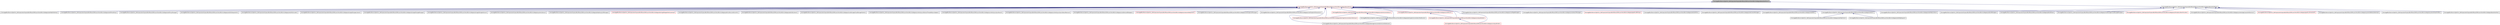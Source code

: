 digraph G
{
  edge [fontname="Helvetica",fontsize="10",labelfontname="Helvetica",labelfontsize="10"];
  node [fontname="Helvetica",fontsize="10",shape=record];
  Node1 [label="/home/gpdbuildserver3/Jenkins_Workspace/workspace/BuildGaia2SDKLauncher/sdk/include/gaia/base/HashFunc.h",height=0.2,width=0.4,color="black", fillcolor="grey75", style="filled" fontcolor="black"];
  Node1 -> Node2 [dir=back,color="midnightblue",fontsize="10",style="solid",fontname="Helvetica"];
  Node2 [label="/home/gpdbuildserver3/Jenkins_Workspace/workspace/BuildGaia2SDKLauncher/sdk/include/gaia/base/HashMap.h",height=0.2,width=0.4,color="black", fillcolor="white", style="filled",URL="$dd/d0b/_hash_map_8h.html"];
  Node2 -> Node3 [dir=back,color="midnightblue",fontsize="10",style="solid",fontname="Helvetica"];
  Node3 [label="/home/gpdbuildserver3/Jenkins_Workspace/workspace/BuildGaia2SDKLauncher/sdk/include/gaia/ads/AdView.h",height=0.2,width=0.4,color="black", fillcolor="white", style="filled",URL="$d1/ddd/_ad_view_8h.html"];
  Node2 -> Node4 [dir=back,color="midnightblue",fontsize="10",style="solid",fontname="Helvetica"];
  Node4 [label="/home/gpdbuildserver3/Jenkins_Workspace/workspace/BuildGaia2SDKLauncher/sdk/include/gaia/base/HashSet.h",height=0.2,width=0.4,color="black", fillcolor="white", style="filled",URL="$d2/dfc/_hash_set_8h.html"];
  Node2 -> Node5 [dir=back,color="midnightblue",fontsize="10",style="solid",fontname="Helvetica"];
  Node5 [label="/home/gpdbuildserver3/Jenkins_Workspace/workspace/BuildGaia2SDKLauncher/sdk/include/gaia/cloudstorage/CloudStorageManager.h",height=0.2,width=0.4,color="black", fillcolor="white", style="filled",URL="$d6/d2c/_cloud_storage_manager_8h.html"];
  Node2 -> Node6 [dir=back,color="midnightblue",fontsize="10",style="solid",fontname="Helvetica"];
  Node6 [label="/home/gpdbuildserver3/Jenkins_Workspace/workspace/BuildGaia2SDKLauncher/sdk/include/gaia/content/ApplicationPreferences.h",height=0.2,width=0.4,color="black", fillcolor="white", style="filled",URL="$dd/dec/_application_preferences_8h.html"];
  Node2 -> Node7 [dir=back,color="midnightblue",fontsize="10",style="solid",fontname="Helvetica"];
  Node7 [label="/home/gpdbuildserver3/Jenkins_Workspace/workspace/BuildGaia2SDKLauncher/sdk/include/gaia/graphics/PorterDuff.h",height=0.2,width=0.4,color="red", fillcolor="white", style="filled",URL="$d1/df6/_porter_duff_8h.html"];
  Node2 -> Node8 [dir=back,color="midnightblue",fontsize="10",style="solid",fontname="Helvetica"];
  Node8 [label="/home/gpdbuildserver3/Jenkins_Workspace/workspace/BuildGaia2SDKLauncher/sdk/include/gaia/system/BatteryStatsImpl.h",height=0.2,width=0.4,color="black", fillcolor="white", style="filled",URL="$de/dd1/_battery_stats_impl_8h.html"];
  Node2 -> Node9 [dir=back,color="midnightblue",fontsize="10",style="solid",fontname="Helvetica"];
  Node9 [label="/home/gpdbuildserver3/Jenkins_Workspace/workspace/BuildGaia2SDKLauncher/sdk/include/gaia/system/PowerProfile.h",height=0.2,width=0.4,color="black", fillcolor="white", style="filled",URL="$df/db5/_power_profile_8h.html"];
  Node2 -> Node10 [dir=back,color="midnightblue",fontsize="10",style="solid",fontname="Helvetica"];
  Node10 [label="/home/gpdbuildserver3/Jenkins_Workspace/workspace/BuildGaia2SDKLauncher/sdk/include/gaia/ui/ISimpleListItemProvider.h",height=0.2,width=0.4,color="red", fillcolor="white", style="filled",URL="$d8/de3/_i_simple_list_item_provider_8h.html"];
  Node2 -> Node11 [dir=back,color="midnightblue",fontsize="10",style="solid",fontname="Helvetica"];
  Node11 [label="/home/gpdbuildserver3/Jenkins_Workspace/workspace/BuildGaia2SDKLauncher/sdk/include/gaia/usb/UsbManager.h",height=0.2,width=0.4,color="black", fillcolor="white", style="filled",URL="$d3/d32/_usb_manager_8h.html"];
  Node1 -> Node12 [dir=back,color="midnightblue",fontsize="10",style="solid",fontname="Helvetica"];
  Node12 [label="/home/gpdbuildserver3/Jenkins_Workspace/workspace/BuildGaia2SDKLauncher/sdk/include/gaia/base/String.h",height=0.2,width=0.4,color="red", fillcolor="white", style="filled",URL="$db/db5/_string_8h.html"];
  Node12 -> Node13 [dir=back,color="midnightblue",fontsize="10",style="solid",fontname="Helvetica"];
  Node13 [label="/home/gpdbuildserver3/Jenkins_Workspace/workspace/BuildGaia2SDKLauncher/sdk/include/gaia/admin/DeviceAdminInfo.h",height=0.2,width=0.4,color="black", fillcolor="white", style="filled",URL="$df/df2/_device_admin_info_8h.html"];
  Node12 -> Node3 [dir=back,color="midnightblue",fontsize="10",style="solid",fontname="Helvetica"];
  Node12 -> Node14 [dir=back,color="midnightblue",fontsize="10",style="solid",fontname="Helvetica"];
  Node14 [label="/home/gpdbuildserver3/Jenkins_Workspace/workspace/BuildGaia2SDKLauncher/sdk/include/gaia/ads/IAdListener.h",height=0.2,width=0.4,color="black", fillcolor="white", style="filled",URL="$d1/d65/_i_ad_listener_8h.html"];
  Node12 -> Node15 [dir=back,color="midnightblue",fontsize="10",style="solid",fontname="Helvetica"];
  Node15 [label="/home/gpdbuildserver3/Jenkins_Workspace/workspace/BuildGaia2SDKLauncher/sdk/include/gaia/cloudstorage/CloudStorageFileInfo.h",height=0.2,width=0.4,color="black", fillcolor="white", style="filled",URL="$d4/d15/_cloud_storage_file_info_8h.html"];
  Node12 -> Node5 [dir=back,color="midnightblue",fontsize="10",style="solid",fontname="Helvetica"];
  Node12 -> Node16 [dir=back,color="midnightblue",fontsize="10",style="solid",fontname="Helvetica"];
  Node16 [label="/home/gpdbuildserver3/Jenkins_Workspace/workspace/BuildGaia2SDKLauncher/sdk/include/gaia/content/sync/AbstractThreadedSyncAdapter.h",height=0.2,width=0.4,color="black", fillcolor="white", style="filled",URL="$db/d62/_abstract_threaded_sync_adapter_8h.html"];
  Node12 -> Node17 [dir=back,color="midnightblue",fontsize="10",style="solid",fontname="Helvetica"];
  Node17 [label="/home/gpdbuildserver3/Jenkins_Workspace/workspace/BuildGaia2SDKLauncher/sdk/include/gaia/content/sync/SyncResult.h",height=0.2,width=0.4,color="black", fillcolor="white", style="filled",URL="$d5/d84/_sync_result_8h.html"];
  Node12 -> Node18 [dir=back,color="midnightblue",fontsize="10",style="solid",fontname="Helvetica"];
  Node18 [label="/home/gpdbuildserver3/Jenkins_Workspace/workspace/BuildGaia2SDKLauncher/sdk/include/gaia/content/sync/SyncStatusObserver.h",height=0.2,width=0.4,color="black", fillcolor="white", style="filled",URL="$d2/d3b/_sync_status_observer_8h.html"];
  Node12 -> Node19 [dir=back,color="midnightblue",fontsize="10",style="solid",fontname="Helvetica"];
  Node19 [label="/home/gpdbuildserver3/Jenkins_Workspace/workspace/BuildGaia2SDKLauncher/sdk/include/gaia/core/DemandDelegate.h",height=0.2,width=0.4,color="black", fillcolor="white", style="filled",URL="$d9/d05/_demand_delegate_8h.html"];
  Node12 -> Node20 [dir=back,color="midnightblue",fontsize="10",style="solid",fontname="Helvetica"];
  Node20 [label="/home/gpdbuildserver3/Jenkins_Workspace/workspace/BuildGaia2SDKLauncher/sdk/include/gaia/core/event/KeyEvent.h",height=0.2,width=0.4,color="red", fillcolor="white", style="filled",URL="$dd/d79/_key_event_8h.html"];
  Node12 -> Node21 [dir=back,color="midnightblue",fontsize="10",style="solid",fontname="Helvetica"];
  Node21 [label="/home/gpdbuildserver3/Jenkins_Workspace/workspace/BuildGaia2SDKLauncher/sdk/include/gaia/core/FragmentManager.h",height=0.2,width=0.4,color="black", fillcolor="white", style="filled",URL="$dd/dc1/_fragment_manager_8h.html"];
  Node12 -> Node22 [dir=back,color="midnightblue",fontsize="10",style="solid",fontname="Helvetica"];
  Node22 [label="/home/gpdbuildserver3/Jenkins_Workspace/workspace/BuildGaia2SDKLauncher/sdk/include/gaia/core/FragmentTransaction.h",height=0.2,width=0.4,color="black", fillcolor="white", style="filled",URL="$d2/d0a/_fragment_transaction_8h.html"];
  Node12 -> Node23 [dir=back,color="midnightblue",fontsize="10",style="solid",fontname="Helvetica"];
  Node23 [label="/home/gpdbuildserver3/Jenkins_Workspace/workspace/BuildGaia2SDKLauncher/sdk/include/gaia/core/Instrumentation.h",height=0.2,width=0.4,color="red", fillcolor="white", style="filled",URL="$da/dd8/_instrumentation_8h.html"];
  Node23 -> Node24 [dir=back,color="midnightblue",fontsize="10",style="solid",fontname="Helvetica"];
  Node24 [label="/home/gpdbuildserver3/Jenkins_Workspace/workspace/BuildGaia2SDKLauncher/sdk/include/gaia/testing/InstrumentationTestCase.h",height=0.2,width=0.4,color="red", fillcolor="white", style="filled",URL="$d0/d54/_instrumentation_test_case_8h.html"];
  Node23 -> Node25 [dir=back,color="midnightblue",fontsize="10",style="solid",fontname="Helvetica"];
  Node25 [label="/home/gpdbuildserver3/Jenkins_Workspace/workspace/BuildGaia2SDKLauncher/sdk/include/gaia/testing/InstrumentationTestRunner.h",height=0.2,width=0.4,color="black", fillcolor="white", style="filled",URL="$d6/d7d/_instrumentation_test_runner_8h.html"];
  Node25 -> Node26 [dir=back,color="midnightblue",fontsize="10",style="solid",fontname="Helvetica"];
  Node26 [label="/home/gpdbuildserver3/Jenkins_Workspace/workspace/BuildGaia2SDKLauncher/sdk/include/gaia/testing/InstrumentationCoreTestRunner.h",height=0.2,width=0.4,color="black", fillcolor="white", style="filled",URL="$dd/db1/_instrumentation_core_test_runner_8h.html"];
  Node12 -> Node27 [dir=back,color="midnightblue",fontsize="10",style="solid",fontname="Helvetica"];
  Node27 [label="/home/gpdbuildserver3/Jenkins_Workspace/workspace/BuildGaia2SDKLauncher/sdk/include/gaia/core/ipc/Binder.h",height=0.2,width=0.4,color="red", fillcolor="white", style="filled",URL="$da/de3/_binder_8h.html"];
  Node12 -> Node28 [dir=back,color="midnightblue",fontsize="10",style="solid",fontname="Helvetica"];
  Node28 [label="/home/gpdbuildserver3/Jenkins_Workspace/workspace/BuildGaia2SDKLauncher/sdk/include/gaia/core/ipc/IBinder.h",height=0.2,width=0.4,color="red", fillcolor="white", style="filled",URL="$d1/dbb/_i_binder_8h.html"];
  Node28 -> Node27 [dir=back,color="midnightblue",fontsize="10",style="solid",fontname="Helvetica"];
  Node12 -> Node29 [dir=back,color="midnightblue",fontsize="10",style="solid",fontname="Helvetica"];
  Node29 [label="/home/gpdbuildserver3/Jenkins_Workspace/workspace/BuildGaia2SDKLauncher/sdk/include/gaia/core/PageManager.h",height=0.2,width=0.4,color="black", fillcolor="white", style="filled",URL="$d5/de8/_page_manager_8h.html"];
  Node12 -> Node30 [dir=back,color="midnightblue",fontsize="10",style="solid",fontname="Helvetica"];
  Node30 [label="/home/gpdbuildserver3/Jenkins_Workspace/workspace/BuildGaia2SDKLauncher/sdk/include/gaia/core/Parcel.h",height=0.2,width=0.4,color="red", fillcolor="white", style="filled",URL="$df/d57/_parcel_8h.html"];
  Node30 -> Node28 [dir=back,color="midnightblue",fontsize="10",style="solid",fontname="Helvetica"];
  Node12 -> Node31 [dir=back,color="midnightblue",fontsize="10",style="solid",fontname="Helvetica"];
  Node31 [label="/home/gpdbuildserver3/Jenkins_Workspace/workspace/BuildGaia2SDKLauncher/sdk/include/gaia/core/SearchManager.h",height=0.2,width=0.4,color="black", fillcolor="white", style="filled",URL="$db/d64/_search_manager_8h.html"];
  Node12 -> Node32 [dir=back,color="midnightblue",fontsize="10",style="solid",fontname="Helvetica"];
  Node32 [label="/home/gpdbuildserver3/Jenkins_Workspace/workspace/BuildGaia2SDKLauncher/sdk/include/gaia/graphics/Bitmap.h",height=0.2,width=0.4,color="red", fillcolor="white", style="filled",URL="$dd/df1/_bitmap_8h.html"];
  Node12 -> Node33 [dir=back,color="midnightblue",fontsize="10",style="solid",fontname="Helvetica"];
  Node33 [label="/home/gpdbuildserver3/Jenkins_Workspace/workspace/BuildGaia2SDKLauncher/sdk/include/gaia/net/AuthInfo.h",height=0.2,width=0.4,color="black", fillcolor="white", style="filled",URL="$d3/d90/_auth_info_8h.html"];
  Node12 -> Node34 [dir=back,color="midnightblue",fontsize="10",style="solid",fontname="Helvetica"];
  Node34 [label="/home/gpdbuildserver3/Jenkins_Workspace/workspace/BuildGaia2SDKLauncher/sdk/include/gaia/net/CookieManager.h",height=0.2,width=0.4,color="black", fillcolor="white", style="filled",URL="$d2/db0/net_2_cookie_manager_8h.html"];
  Node12 -> Node35 [dir=back,color="midnightblue",fontsize="10",style="solid",fontname="Helvetica"];
  Node35 [label="/home/gpdbuildserver3/Jenkins_Workspace/workspace/BuildGaia2SDKLauncher/sdk/include/gaia/net/DNS.h",height=0.2,width=0.4,color="black", fillcolor="white", style="filled",URL="$d4/db7/_d_n_s_8h.html"];
  Node12 -> Node36 [dir=back,color="midnightblue",fontsize="10",style="solid",fontname="Helvetica"];
  Node36 [label="/home/gpdbuildserver3/Jenkins_Workspace/workspace/BuildGaia2SDKLauncher/sdk/include/gaia/net/HttpClient.h",height=0.2,width=0.4,color="black", fillcolor="white", style="filled",URL="$d8/d12/_http_client_8h.html"];
  Node12 -> Node37 [dir=back,color="midnightblue",fontsize="10",style="solid",fontname="Helvetica"];
  Node37 [label="/home/gpdbuildserver3/Jenkins_Workspace/workspace/BuildGaia2SDKLauncher/sdk/include/gaia/net/HttpContext.h",height=0.2,width=0.4,color="black", fillcolor="white", style="filled",URL="$d9/d46/_http_context_8h.html"];
  Node12 -> Node38 [dir=back,color="midnightblue",fontsize="10",style="solid",fontname="Helvetica"];
  Node38 [label="/home/gpdbuildserver3/Jenkins_Workspace/workspace/BuildGaia2SDKLauncher/sdk/include/gaia/net/HttpFileEntity.h",height=0.2,width=0.4,color="black", fillcolor="white", style="filled",URL="$d9/d20/_http_file_entity_8h.html"];
  Node12 -> Node39 [dir=back,color="midnightblue",fontsize="10",style="solid",fontname="Helvetica"];
  Node39 [label="/home/gpdbuildserver3/Jenkins_Workspace/workspace/BuildGaia2SDKLauncher/sdk/include/gaia/net/HttpRequest.h",height=0.2,width=0.4,color="black", fillcolor="white", style="filled",URL="$d3/d95/_http_request_8h.html"];
  Node12 -> Node40 [dir=back,color="midnightblue",fontsize="10",style="solid",fontname="Helvetica"];
  Node40 [label="/home/gpdbuildserver3/Jenkins_Workspace/workspace/BuildGaia2SDKLauncher/sdk/include/gaia/net/IPHostEntry.h",height=0.2,width=0.4,color="black", fillcolor="white", style="filled",URL="$d5/d28/_i_p_host_entry_8h.html"];
  Node12 -> Node41 [dir=back,color="midnightblue",fontsize="10",style="solid",fontname="Helvetica"];
  Node41 [label="/home/gpdbuildserver3/Jenkins_Workspace/workspace/BuildGaia2SDKLauncher/sdk/include/gaia/net/ProxyManager.h",height=0.2,width=0.4,color="black", fillcolor="white", style="filled",URL="$d2/db5/_proxy_manager_8h.html"];
  Node12 -> Node42 [dir=back,color="midnightblue",fontsize="10",style="solid",fontname="Helvetica"];
  Node42 [label="/home/gpdbuildserver3/Jenkins_Workspace/workspace/BuildGaia2SDKLauncher/sdk/include/gaia/net/SSLRequestInfo.h",height=0.2,width=0.4,color="black", fillcolor="white", style="filled",URL="$d3/d02/_s_s_l_request_info_8h.html"];
  Node12 -> Node43 [dir=back,color="midnightblue",fontsize="10",style="solid",fontname="Helvetica"];
  Node43 [label="/home/gpdbuildserver3/Jenkins_Workspace/workspace/BuildGaia2SDKLauncher/sdk/include/gaia/net/Url.h",height=0.2,width=0.4,color="black", fillcolor="white", style="filled",URL="$d9/dd7/_url_8h.html"];
  Node43 -> Node36 [dir=back,color="midnightblue",fontsize="10",style="solid",fontname="Helvetica"];
  Node43 -> Node39 [dir=back,color="midnightblue",fontsize="10",style="solid",fontname="Helvetica"];
  Node12 -> Node44 [dir=back,color="midnightblue",fontsize="10",style="solid",fontname="Helvetica"];
  Node44 [label="/home/gpdbuildserver3/Jenkins_Workspace/workspace/BuildGaia2SDKLauncher/sdk/include/gaia/net/URLEncoder.h",height=0.2,width=0.4,color="black", fillcolor="white", style="filled",URL="$dd/dd6/_u_r_l_encoder_8h.html"];
  Node12 -> Node45 [dir=back,color="midnightblue",fontsize="10",style="solid",fontname="Helvetica"];
  Node45 [label="/home/gpdbuildserver3/Jenkins_Workspace/workspace/BuildGaia2SDKLauncher/sdk/include/gaia/storage/StorageListener.h",height=0.2,width=0.4,color="black", fillcolor="white", style="filled",URL="$dd/d2e/_storage_listener_8h.html"];
  Node12 -> Node46 [dir=back,color="midnightblue",fontsize="10",style="solid",fontname="Helvetica"];
  Node46 [label="/home/gpdbuildserver3/Jenkins_Workspace/workspace/BuildGaia2SDKLauncher/sdk/include/gaia/storage/StorageManager.h",height=0.2,width=0.4,color="black", fillcolor="white", style="filled",URL="$df/d25/_storage_manager_8h.html"];
  Node12 -> Node47 [dir=back,color="midnightblue",fontsize="10",style="solid",fontname="Helvetica"];
  Node47 [label="/home/gpdbuildserver3/Jenkins_Workspace/workspace/BuildGaia2SDKLauncher/sdk/include/gaia/storage/StorageVolume.h",height=0.2,width=0.4,color="black", fillcolor="white", style="filled",URL="$de/dca/_storage_volume_8h.html"];
  Node12 -> Node48 [dir=back,color="midnightblue",fontsize="10",style="solid",fontname="Helvetica"];
  Node48 [label="/home/gpdbuildserver3/Jenkins_Workspace/workspace/BuildGaia2SDKLauncher/sdk/include/gaia/system/Sensor.h",height=0.2,width=0.4,color="black", fillcolor="white", style="filled",URL="$da/dbb/_sensor_8h.html"];
  Node12 -> Node49 [dir=back,color="midnightblue",fontsize="10",style="solid",fontname="Helvetica"];
  Node49 [label="/home/gpdbuildserver3/Jenkins_Workspace/workspace/BuildGaia2SDKLauncher/sdk/include/gaia/telephony/CallManager.h",height=0.2,width=0.4,color="black", fillcolor="white", style="filled",URL="$d0/dbc/_call_manager_8h.html"];
  Node12 -> Node50 [dir=back,color="midnightblue",fontsize="10",style="solid",fontname="Helvetica"];
  Node50 [label="/home/gpdbuildserver3/Jenkins_Workspace/workspace/BuildGaia2SDKLauncher/sdk/include/gaia/testing/DelegateTestCaseImpl.h",height=0.2,width=0.4,color="red", fillcolor="white", style="filled",URL="$d7/d8e/_delegate_test_case_impl_8h.html"];
  Node12 -> Node26 [dir=back,color="midnightblue",fontsize="10",style="solid",fontname="Helvetica"];
  Node12 -> Node24 [dir=back,color="midnightblue",fontsize="10",style="solid",fontname="Helvetica"];
  Node12 -> Node25 [dir=back,color="midnightblue",fontsize="10",style="solid",fontname="Helvetica"];
  Node12 -> Node10 [dir=back,color="midnightblue",fontsize="10",style="solid",fontname="Helvetica"];
  Node12 -> Node11 [dir=back,color="midnightblue",fontsize="10",style="solid",fontname="Helvetica"];
}
